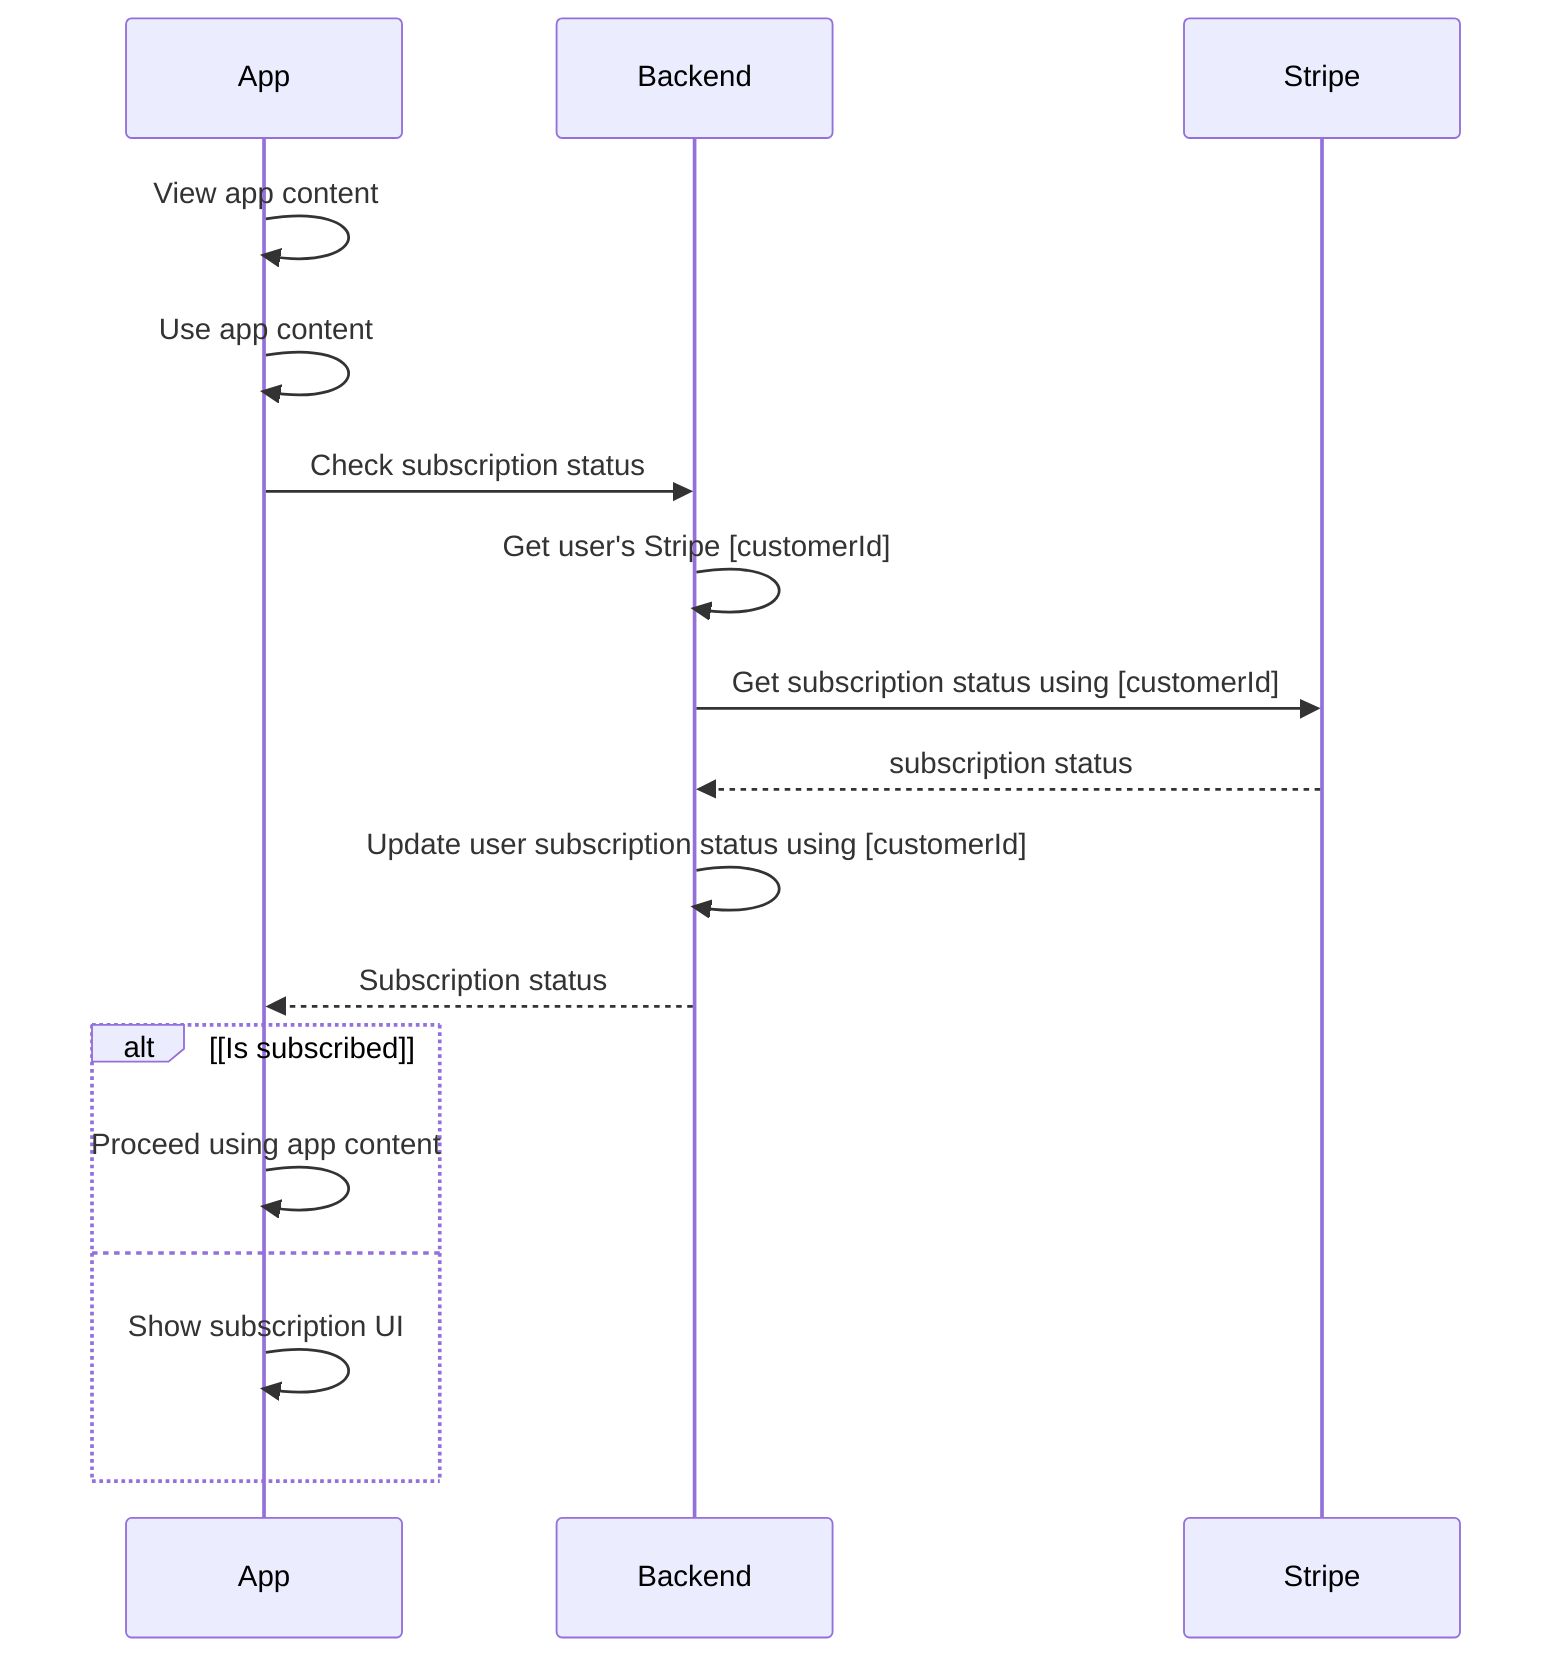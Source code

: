 sequenceDiagram
    participant App
    participant Backend
    participant Stripe
    
    App->>App: View app content
    App->>App: Use app content
    App->>Backend: Check subscription status
    Backend->>Backend: Get user's Stripe [customerId]
    Backend->>Stripe: Get subscription status using [customerId]
    Stripe-->>Backend: subscription status
    Backend->>Backend: Update user subscription status using [customerId]
    Backend-->>App: Subscription status
    alt [Is subscribed]
        App->>App: Proceed using app content
    else
        App->>App: Show subscription UI
    end